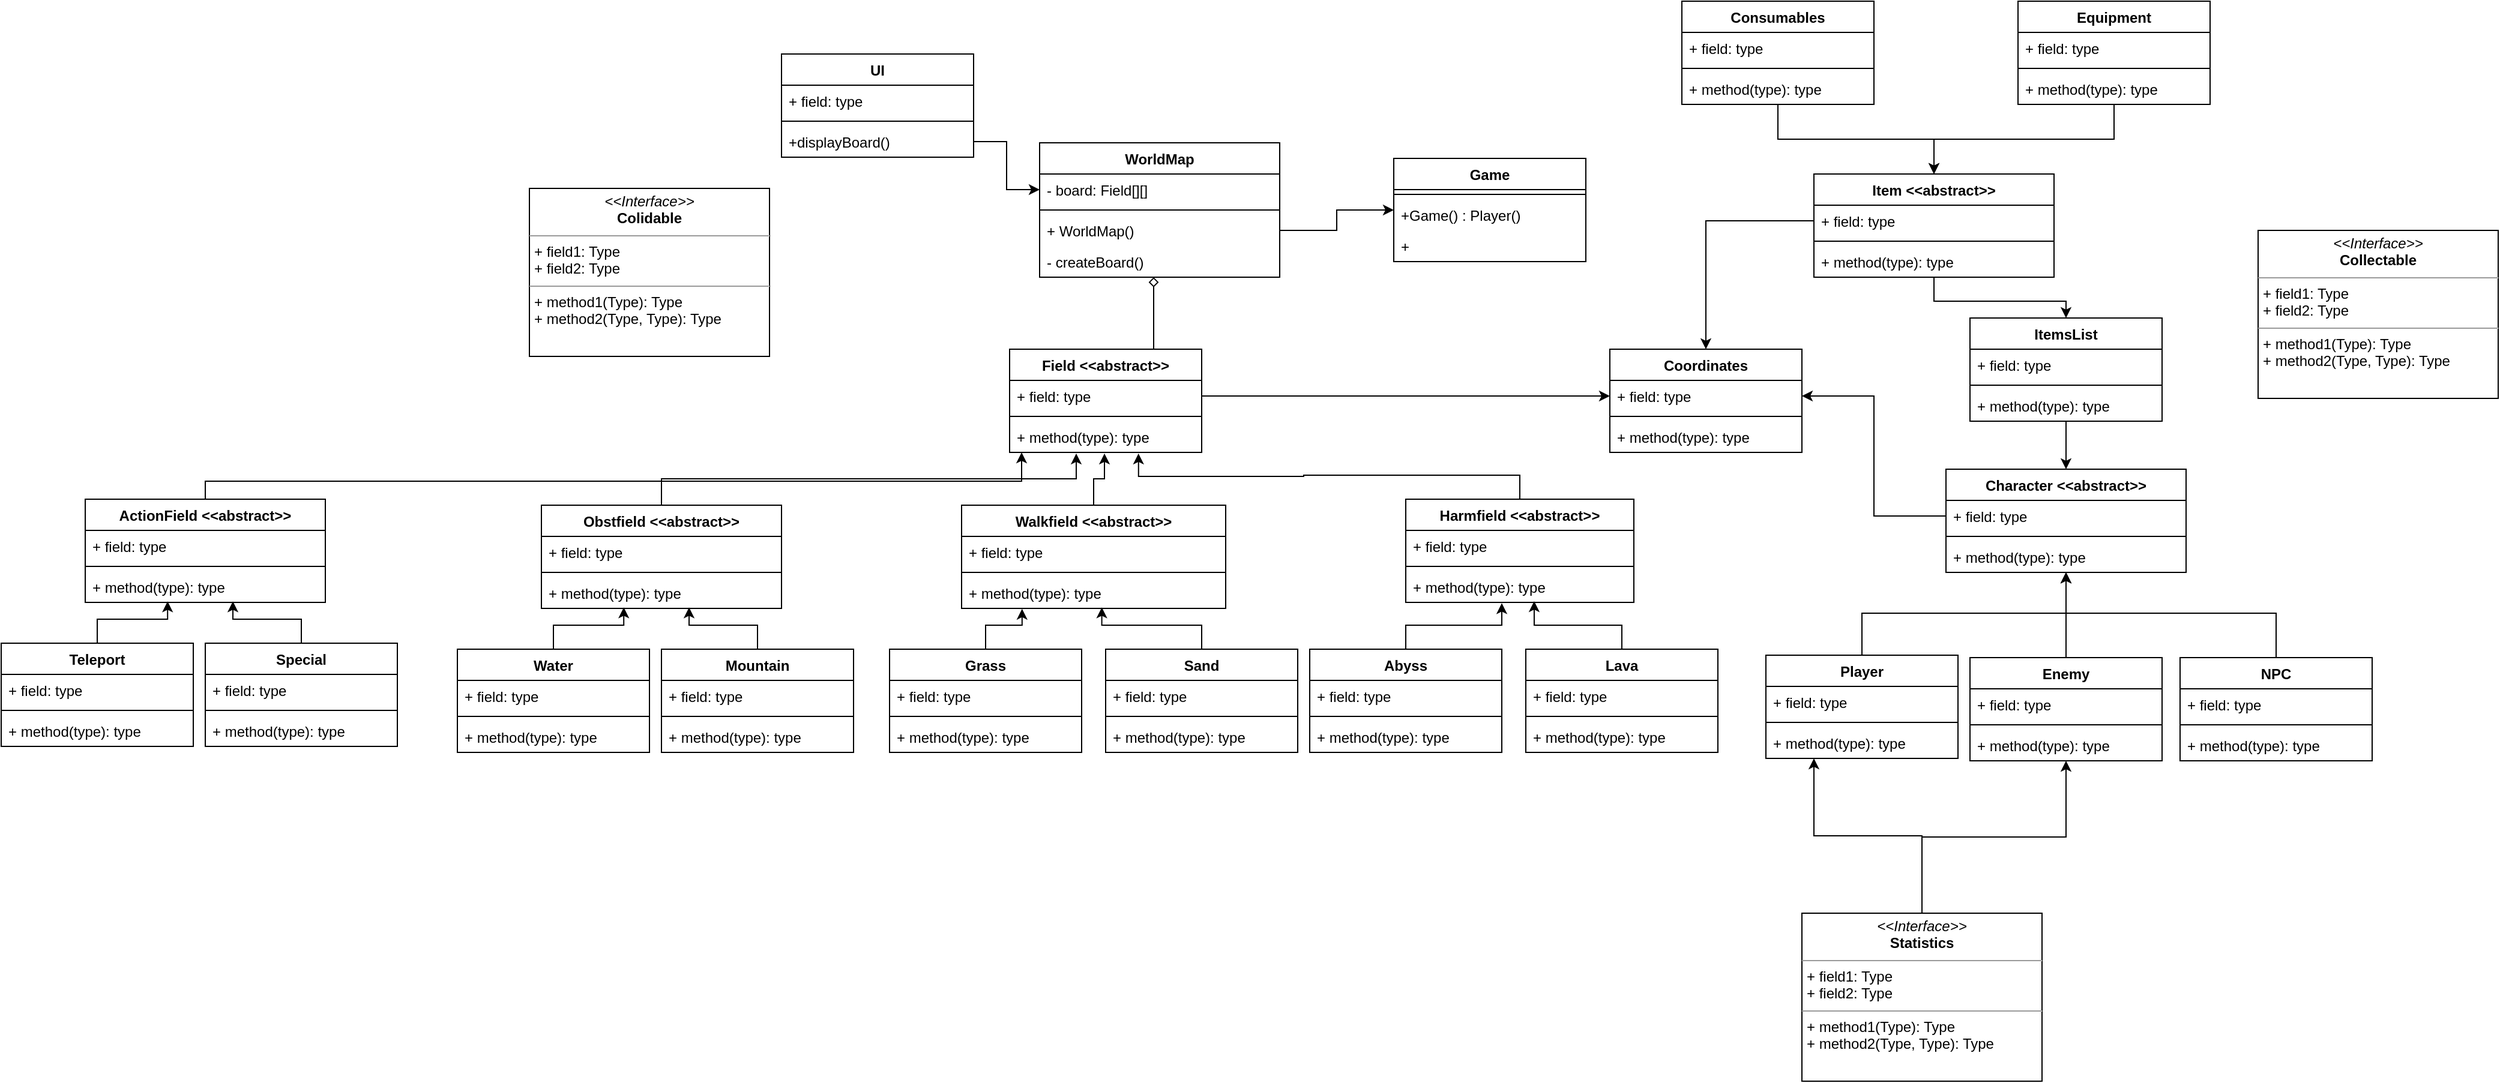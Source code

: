 <mxfile version="12.9.8" type="device"><diagram name="Page-1" id="c4acf3e9-155e-7222-9cf6-157b1a14988f"><mxGraphModel dx="3033" dy="1749" grid="1" gridSize="10" guides="1" tooltips="1" connect="1" arrows="1" fold="1" page="1" pageScale="1" pageWidth="850" pageHeight="1100" background="#ffffff" math="0" shadow="0"><root><mxCell id="0"/><mxCell id="1" parent="0"/><mxCell id="zwue0c-zgZkC5TAt6JjL-18" style="edgeStyle=orthogonalEdgeStyle;rounded=0;orthogonalLoop=1;jettySize=auto;html=1;exitX=0.5;exitY=0;exitDx=0;exitDy=0;entryX=0.5;entryY=1;entryDx=0;entryDy=0;" edge="1" parent="1" source="zwue0c-zgZkC5TAt6JjL-5" target="zwue0c-zgZkC5TAt6JjL-1"><mxGeometry relative="1" as="geometry"><mxPoint x="220" y="470" as="targetPoint"/><Array as="points"><mxPoint x="160" y="470"/><mxPoint x="330" y="470"/></Array></mxGeometry></mxCell><mxCell id="zwue0c-zgZkC5TAt6JjL-100" value="WorldMap" style="swimlane;fontStyle=1;align=center;verticalAlign=top;childLayout=stackLayout;horizontal=1;startSize=26;horizontalStack=0;resizeParent=1;resizeParentMax=0;resizeLast=0;collapsible=1;marginBottom=0;" vertex="1" parent="1"><mxGeometry x="-525" y="78" width="200" height="112" as="geometry"/></mxCell><mxCell id="zwue0c-zgZkC5TAt6JjL-101" value="- board: Field[][]" style="text;strokeColor=none;fillColor=none;align=left;verticalAlign=top;spacingLeft=4;spacingRight=4;overflow=hidden;rotatable=0;points=[[0,0.5],[1,0.5]];portConstraint=eastwest;" vertex="1" parent="zwue0c-zgZkC5TAt6JjL-100"><mxGeometry y="26" width="200" height="26" as="geometry"/></mxCell><mxCell id="zwue0c-zgZkC5TAt6JjL-102" value="" style="line;strokeWidth=1;fillColor=none;align=left;verticalAlign=middle;spacingTop=-1;spacingLeft=3;spacingRight=3;rotatable=0;labelPosition=right;points=[];portConstraint=eastwest;" vertex="1" parent="zwue0c-zgZkC5TAt6JjL-100"><mxGeometry y="52" width="200" height="8" as="geometry"/></mxCell><mxCell id="zwue0c-zgZkC5TAt6JjL-103" value="+ WorldMap()&#xA;" style="text;strokeColor=none;fillColor=none;align=left;verticalAlign=top;spacingLeft=4;spacingRight=4;overflow=hidden;rotatable=0;points=[[0,0.5],[1,0.5]];portConstraint=eastwest;" vertex="1" parent="zwue0c-zgZkC5TAt6JjL-100"><mxGeometry y="60" width="200" height="26" as="geometry"/></mxCell><mxCell id="zwue0c-zgZkC5TAt6JjL-114" value="- createBoard()" style="text;strokeColor=none;fillColor=none;align=left;verticalAlign=top;spacingLeft=4;spacingRight=4;overflow=hidden;rotatable=0;points=[[0,0.5],[1,0.5]];portConstraint=eastwest;" vertex="1" parent="zwue0c-zgZkC5TAt6JjL-100"><mxGeometry y="86" width="200" height="26" as="geometry"/></mxCell><mxCell id="zwue0c-zgZkC5TAt6JjL-43" value="Item &lt;&lt;abstract&gt;&gt;" style="swimlane;fontStyle=1;align=center;verticalAlign=top;childLayout=stackLayout;horizontal=1;startSize=26;horizontalStack=0;resizeParent=1;resizeParentMax=0;resizeLast=0;collapsible=1;marginBottom=0;" vertex="1" parent="1"><mxGeometry x="120" y="104" width="200" height="86" as="geometry"/></mxCell><mxCell id="zwue0c-zgZkC5TAt6JjL-44" value="+ field: type" style="text;strokeColor=none;fillColor=none;align=left;verticalAlign=top;spacingLeft=4;spacingRight=4;overflow=hidden;rotatable=0;points=[[0,0.5],[1,0.5]];portConstraint=eastwest;" vertex="1" parent="zwue0c-zgZkC5TAt6JjL-43"><mxGeometry y="26" width="200" height="26" as="geometry"/></mxCell><mxCell id="zwue0c-zgZkC5TAt6JjL-45" value="" style="line;strokeWidth=1;fillColor=none;align=left;verticalAlign=middle;spacingTop=-1;spacingLeft=3;spacingRight=3;rotatable=0;labelPosition=right;points=[];portConstraint=eastwest;" vertex="1" parent="zwue0c-zgZkC5TAt6JjL-43"><mxGeometry y="52" width="200" height="8" as="geometry"/></mxCell><mxCell id="zwue0c-zgZkC5TAt6JjL-46" value="+ method(type): type" style="text;strokeColor=none;fillColor=none;align=left;verticalAlign=top;spacingLeft=4;spacingRight=4;overflow=hidden;rotatable=0;points=[[0,0.5],[1,0.5]];portConstraint=eastwest;" vertex="1" parent="zwue0c-zgZkC5TAt6JjL-43"><mxGeometry y="60" width="200" height="26" as="geometry"/></mxCell><mxCell id="zwue0c-zgZkC5TAt6JjL-124" style="edgeStyle=orthogonalEdgeStyle;rounded=0;orthogonalLoop=1;jettySize=auto;html=1;entryX=0.5;entryY=0;entryDx=0;entryDy=0;endArrow=classic;endFill=1;" edge="1" parent="1" source="zwue0c-zgZkC5TAt6JjL-31" target="zwue0c-zgZkC5TAt6JjL-43"><mxGeometry relative="1" as="geometry"/></mxCell><mxCell id="zwue0c-zgZkC5TAt6JjL-125" style="edgeStyle=orthogonalEdgeStyle;rounded=0;orthogonalLoop=1;jettySize=auto;html=1;entryX=0.5;entryY=0;entryDx=0;entryDy=0;endArrow=classic;endFill=1;" edge="1" parent="1" source="zwue0c-zgZkC5TAt6JjL-27" target="zwue0c-zgZkC5TAt6JjL-43"><mxGeometry relative="1" as="geometry"/></mxCell><mxCell id="zwue0c-zgZkC5TAt6JjL-5" value="Player" style="swimlane;fontStyle=1;align=center;verticalAlign=top;childLayout=stackLayout;horizontal=1;startSize=26;horizontalStack=0;resizeParent=1;resizeParentMax=0;resizeLast=0;collapsible=1;marginBottom=0;" vertex="1" parent="1"><mxGeometry x="80" y="505" width="160" height="86" as="geometry"/></mxCell><mxCell id="zwue0c-zgZkC5TAt6JjL-6" value="+ field: type" style="text;strokeColor=none;fillColor=none;align=left;verticalAlign=top;spacingLeft=4;spacingRight=4;overflow=hidden;rotatable=0;points=[[0,0.5],[1,0.5]];portConstraint=eastwest;" vertex="1" parent="zwue0c-zgZkC5TAt6JjL-5"><mxGeometry y="26" width="160" height="26" as="geometry"/></mxCell><mxCell id="zwue0c-zgZkC5TAt6JjL-7" value="" style="line;strokeWidth=1;fillColor=none;align=left;verticalAlign=middle;spacingTop=-1;spacingLeft=3;spacingRight=3;rotatable=0;labelPosition=right;points=[];portConstraint=eastwest;" vertex="1" parent="zwue0c-zgZkC5TAt6JjL-5"><mxGeometry y="52" width="160" height="8" as="geometry"/></mxCell><mxCell id="zwue0c-zgZkC5TAt6JjL-8" value="+ method(type): type" style="text;strokeColor=none;fillColor=none;align=left;verticalAlign=top;spacingLeft=4;spacingRight=4;overflow=hidden;rotatable=0;points=[[0,0.5],[1,0.5]];portConstraint=eastwest;" vertex="1" parent="zwue0c-zgZkC5TAt6JjL-5"><mxGeometry y="60" width="160" height="26" as="geometry"/></mxCell><mxCell id="zwue0c-zgZkC5TAt6JjL-17" style="edgeStyle=orthogonalEdgeStyle;rounded=0;orthogonalLoop=1;jettySize=auto;html=1;exitX=0.5;exitY=0;exitDx=0;exitDy=0;entryX=0.5;entryY=1;entryDx=0;entryDy=0;" edge="1" parent="1" source="zwue0c-zgZkC5TAt6JjL-9" target="zwue0c-zgZkC5TAt6JjL-1"><mxGeometry relative="1" as="geometry"/></mxCell><mxCell id="zwue0c-zgZkC5TAt6JjL-9" value="Enemy" style="swimlane;fontStyle=1;align=center;verticalAlign=top;childLayout=stackLayout;horizontal=1;startSize=26;horizontalStack=0;resizeParent=1;resizeParentMax=0;resizeLast=0;collapsible=1;marginBottom=0;" vertex="1" parent="1"><mxGeometry x="250" y="507" width="160" height="86" as="geometry"/></mxCell><mxCell id="zwue0c-zgZkC5TAt6JjL-10" value="+ field: type" style="text;strokeColor=none;fillColor=none;align=left;verticalAlign=top;spacingLeft=4;spacingRight=4;overflow=hidden;rotatable=0;points=[[0,0.5],[1,0.5]];portConstraint=eastwest;" vertex="1" parent="zwue0c-zgZkC5TAt6JjL-9"><mxGeometry y="26" width="160" height="26" as="geometry"/></mxCell><mxCell id="zwue0c-zgZkC5TAt6JjL-11" value="" style="line;strokeWidth=1;fillColor=none;align=left;verticalAlign=middle;spacingTop=-1;spacingLeft=3;spacingRight=3;rotatable=0;labelPosition=right;points=[];portConstraint=eastwest;" vertex="1" parent="zwue0c-zgZkC5TAt6JjL-9"><mxGeometry y="52" width="160" height="8" as="geometry"/></mxCell><mxCell id="zwue0c-zgZkC5TAt6JjL-12" value="+ method(type): type" style="text;strokeColor=none;fillColor=none;align=left;verticalAlign=top;spacingLeft=4;spacingRight=4;overflow=hidden;rotatable=0;points=[[0,0.5],[1,0.5]];portConstraint=eastwest;" vertex="1" parent="zwue0c-zgZkC5TAt6JjL-9"><mxGeometry y="60" width="160" height="26" as="geometry"/></mxCell><mxCell id="zwue0c-zgZkC5TAt6JjL-19" style="edgeStyle=orthogonalEdgeStyle;rounded=0;orthogonalLoop=1;jettySize=auto;html=1;exitX=0.5;exitY=0;exitDx=0;exitDy=0;entryX=0.5;entryY=1;entryDx=0;entryDy=0;" edge="1" parent="1" source="zwue0c-zgZkC5TAt6JjL-13" target="zwue0c-zgZkC5TAt6JjL-1"><mxGeometry relative="1" as="geometry"><mxPoint x="280" y="470" as="targetPoint"/><Array as="points"><mxPoint x="505" y="470"/><mxPoint x="330" y="470"/></Array></mxGeometry></mxCell><mxCell id="zwue0c-zgZkC5TAt6JjL-13" value="NPC" style="swimlane;fontStyle=1;align=center;verticalAlign=top;childLayout=stackLayout;horizontal=1;startSize=26;horizontalStack=0;resizeParent=1;resizeParentMax=0;resizeLast=0;collapsible=1;marginBottom=0;" vertex="1" parent="1"><mxGeometry x="425" y="507" width="160" height="86" as="geometry"/></mxCell><mxCell id="zwue0c-zgZkC5TAt6JjL-14" value="+ field: type" style="text;strokeColor=none;fillColor=none;align=left;verticalAlign=top;spacingLeft=4;spacingRight=4;overflow=hidden;rotatable=0;points=[[0,0.5],[1,0.5]];portConstraint=eastwest;" vertex="1" parent="zwue0c-zgZkC5TAt6JjL-13"><mxGeometry y="26" width="160" height="26" as="geometry"/></mxCell><mxCell id="zwue0c-zgZkC5TAt6JjL-15" value="" style="line;strokeWidth=1;fillColor=none;align=left;verticalAlign=middle;spacingTop=-1;spacingLeft=3;spacingRight=3;rotatable=0;labelPosition=right;points=[];portConstraint=eastwest;" vertex="1" parent="zwue0c-zgZkC5TAt6JjL-13"><mxGeometry y="52" width="160" height="8" as="geometry"/></mxCell><mxCell id="zwue0c-zgZkC5TAt6JjL-16" value="+ method(type): type" style="text;strokeColor=none;fillColor=none;align=left;verticalAlign=top;spacingLeft=4;spacingRight=4;overflow=hidden;rotatable=0;points=[[0,0.5],[1,0.5]];portConstraint=eastwest;" vertex="1" parent="zwue0c-zgZkC5TAt6JjL-13"><mxGeometry y="60" width="160" height="26" as="geometry"/></mxCell><mxCell id="zwue0c-zgZkC5TAt6JjL-1" value="Character &lt;&lt;abstract&gt;&gt;" style="swimlane;fontStyle=1;align=center;verticalAlign=top;childLayout=stackLayout;horizontal=1;startSize=26;horizontalStack=0;resizeParent=1;resizeParentMax=0;resizeLast=0;collapsible=1;marginBottom=0;" vertex="1" parent="1"><mxGeometry x="230" y="350" width="200" height="86" as="geometry"/></mxCell><mxCell id="zwue0c-zgZkC5TAt6JjL-2" value="+ field: type" style="text;strokeColor=none;fillColor=none;align=left;verticalAlign=top;spacingLeft=4;spacingRight=4;overflow=hidden;rotatable=0;points=[[0,0.5],[1,0.5]];portConstraint=eastwest;" vertex="1" parent="zwue0c-zgZkC5TAt6JjL-1"><mxGeometry y="26" width="200" height="26" as="geometry"/></mxCell><mxCell id="zwue0c-zgZkC5TAt6JjL-3" value="" style="line;strokeWidth=1;fillColor=none;align=left;verticalAlign=middle;spacingTop=-1;spacingLeft=3;spacingRight=3;rotatable=0;labelPosition=right;points=[];portConstraint=eastwest;" vertex="1" parent="zwue0c-zgZkC5TAt6JjL-1"><mxGeometry y="52" width="200" height="8" as="geometry"/></mxCell><mxCell id="zwue0c-zgZkC5TAt6JjL-4" value="+ method(type): type" style="text;strokeColor=none;fillColor=none;align=left;verticalAlign=top;spacingLeft=4;spacingRight=4;overflow=hidden;rotatable=0;points=[[0,0.5],[1,0.5]];portConstraint=eastwest;" vertex="1" parent="zwue0c-zgZkC5TAt6JjL-1"><mxGeometry y="60" width="200" height="26" as="geometry"/></mxCell><mxCell id="zwue0c-zgZkC5TAt6JjL-20" value="&lt;p style=&quot;margin: 0px ; margin-top: 4px ; text-align: center&quot;&gt;&lt;i&gt;&amp;lt;&amp;lt;Interface&amp;gt;&amp;gt;&lt;/i&gt;&lt;br&gt;&lt;b&gt;Collectable&lt;/b&gt;&lt;br&gt;&lt;/p&gt;&lt;hr size=&quot;1&quot;&gt;&lt;p style=&quot;margin: 0px ; margin-left: 4px&quot;&gt;+ field1: Type&lt;br&gt;+ field2: Type&lt;/p&gt;&lt;hr size=&quot;1&quot;&gt;&lt;p style=&quot;margin: 0px ; margin-left: 4px&quot;&gt;+ method1(Type): Type&lt;br&gt;+ method2(Type, Type): Type&lt;/p&gt;" style="verticalAlign=top;align=left;overflow=fill;fontSize=12;fontFamily=Helvetica;html=1;" vertex="1" parent="1"><mxGeometry x="490" y="151" width="200" height="140" as="geometry"/></mxCell><mxCell id="zwue0c-zgZkC5TAt6JjL-25" style="edgeStyle=orthogonalEdgeStyle;rounded=0;orthogonalLoop=1;jettySize=auto;html=1;exitX=0.5;exitY=0;exitDx=0;exitDy=0;entryX=0.25;entryY=1;entryDx=0;entryDy=0;" edge="1" parent="1" source="zwue0c-zgZkC5TAt6JjL-133" target="zwue0c-zgZkC5TAt6JjL-5"><mxGeometry relative="1" as="geometry"><mxPoint x="200.0" y="680" as="sourcePoint"/></mxGeometry></mxCell><mxCell id="zwue0c-zgZkC5TAt6JjL-26" style="edgeStyle=orthogonalEdgeStyle;rounded=0;orthogonalLoop=1;jettySize=auto;html=1;exitX=0.5;exitY=0;exitDx=0;exitDy=0;entryX=0.5;entryY=1;entryDx=0;entryDy=0;" edge="1" parent="1" source="zwue0c-zgZkC5TAt6JjL-133" target="zwue0c-zgZkC5TAt6JjL-9"><mxGeometry relative="1" as="geometry"><mxPoint x="240.0" y="680" as="sourcePoint"/></mxGeometry></mxCell><mxCell id="zwue0c-zgZkC5TAt6JjL-109" value="UI" style="swimlane;fontStyle=1;align=center;verticalAlign=top;childLayout=stackLayout;horizontal=1;startSize=26;horizontalStack=0;resizeParent=1;resizeParentMax=0;resizeLast=0;collapsible=1;marginBottom=0;" vertex="1" parent="1"><mxGeometry x="-740" y="4" width="160" height="86" as="geometry"/></mxCell><mxCell id="zwue0c-zgZkC5TAt6JjL-110" value="+ field: type" style="text;strokeColor=none;fillColor=none;align=left;verticalAlign=top;spacingLeft=4;spacingRight=4;overflow=hidden;rotatable=0;points=[[0,0.5],[1,0.5]];portConstraint=eastwest;" vertex="1" parent="zwue0c-zgZkC5TAt6JjL-109"><mxGeometry y="26" width="160" height="26" as="geometry"/></mxCell><mxCell id="zwue0c-zgZkC5TAt6JjL-111" value="" style="line;strokeWidth=1;fillColor=none;align=left;verticalAlign=middle;spacingTop=-1;spacingLeft=3;spacingRight=3;rotatable=0;labelPosition=right;points=[];portConstraint=eastwest;" vertex="1" parent="zwue0c-zgZkC5TAt6JjL-109"><mxGeometry y="52" width="160" height="8" as="geometry"/></mxCell><mxCell id="zwue0c-zgZkC5TAt6JjL-112" value="+displayBoard()" style="text;strokeColor=none;fillColor=none;align=left;verticalAlign=top;spacingLeft=4;spacingRight=4;overflow=hidden;rotatable=0;points=[[0,0.5],[1,0.5]];portConstraint=eastwest;" vertex="1" parent="zwue0c-zgZkC5TAt6JjL-109"><mxGeometry y="60" width="160" height="26" as="geometry"/></mxCell><mxCell id="zwue0c-zgZkC5TAt6JjL-123" style="edgeStyle=orthogonalEdgeStyle;rounded=0;orthogonalLoop=1;jettySize=auto;html=1;entryX=0.5;entryY=0;entryDx=0;entryDy=0;endArrow=classic;endFill=1;" edge="1" parent="1" source="zwue0c-zgZkC5TAt6JjL-43" target="zwue0c-zgZkC5TAt6JjL-35"><mxGeometry relative="1" as="geometry"><Array as="points"><mxPoint x="220" y="210"/><mxPoint x="330" y="210"/></Array></mxGeometry></mxCell><mxCell id="zwue0c-zgZkC5TAt6JjL-51" value="&lt;p style=&quot;margin: 0px ; margin-top: 4px ; text-align: center&quot;&gt;&lt;i&gt;&amp;lt;&amp;lt;Interface&amp;gt;&amp;gt;&lt;/i&gt;&lt;br&gt;&lt;b&gt;Colidable&lt;/b&gt;&lt;br&gt;&lt;/p&gt;&lt;hr size=&quot;1&quot;&gt;&lt;p style=&quot;margin: 0px ; margin-left: 4px&quot;&gt;+ field1: Type&lt;br&gt;+ field2: Type&lt;/p&gt;&lt;hr size=&quot;1&quot;&gt;&lt;p style=&quot;margin: 0px ; margin-left: 4px&quot;&gt;+ method1(Type): Type&lt;br&gt;+ method2(Type, Type): Type&lt;/p&gt;" style="verticalAlign=top;align=left;overflow=fill;fontSize=12;fontFamily=Helvetica;html=1;" vertex="1" parent="1"><mxGeometry x="-950" y="116" width="200" height="140" as="geometry"/></mxCell><mxCell id="zwue0c-zgZkC5TAt6JjL-95" style="edgeStyle=orthogonalEdgeStyle;rounded=0;orthogonalLoop=1;jettySize=auto;html=1;exitX=0.5;exitY=0;exitDx=0;exitDy=0;entryX=0.494;entryY=1.036;entryDx=0;entryDy=0;entryPerimeter=0;" edge="1" parent="1" source="zwue0c-zgZkC5TAt6JjL-60" target="zwue0c-zgZkC5TAt6JjL-55"><mxGeometry relative="1" as="geometry"/></mxCell><mxCell id="zwue0c-zgZkC5TAt6JjL-60" value="Walkfield &lt;&lt;abstract&gt;&gt;" style="swimlane;fontStyle=1;align=center;verticalAlign=top;childLayout=stackLayout;horizontal=1;startSize=26;horizontalStack=0;resizeParent=1;resizeParentMax=0;resizeLast=0;collapsible=1;marginBottom=0;" vertex="1" parent="1"><mxGeometry x="-590" y="380" width="220" height="86" as="geometry"/></mxCell><mxCell id="zwue0c-zgZkC5TAt6JjL-61" value="+ field: type" style="text;strokeColor=none;fillColor=none;align=left;verticalAlign=top;spacingLeft=4;spacingRight=4;overflow=hidden;rotatable=0;points=[[0,0.5],[1,0.5]];portConstraint=eastwest;" vertex="1" parent="zwue0c-zgZkC5TAt6JjL-60"><mxGeometry y="26" width="220" height="26" as="geometry"/></mxCell><mxCell id="zwue0c-zgZkC5TAt6JjL-62" value="" style="line;strokeWidth=1;fillColor=none;align=left;verticalAlign=middle;spacingTop=-1;spacingLeft=3;spacingRight=3;rotatable=0;labelPosition=right;points=[];portConstraint=eastwest;" vertex="1" parent="zwue0c-zgZkC5TAt6JjL-60"><mxGeometry y="52" width="220" height="8" as="geometry"/></mxCell><mxCell id="zwue0c-zgZkC5TAt6JjL-63" value="+ method(type): type" style="text;strokeColor=none;fillColor=none;align=left;verticalAlign=top;spacingLeft=4;spacingRight=4;overflow=hidden;rotatable=0;points=[[0,0.5],[1,0.5]];portConstraint=eastwest;" vertex="1" parent="zwue0c-zgZkC5TAt6JjL-60"><mxGeometry y="60" width="220" height="26" as="geometry"/></mxCell><mxCell id="zwue0c-zgZkC5TAt6JjL-117" style="edgeStyle=orthogonalEdgeStyle;rounded=0;orthogonalLoop=1;jettySize=auto;html=1;exitX=0.75;exitY=0;exitDx=0;exitDy=0;entryX=0.475;entryY=1;entryDx=0;entryDy=0;entryPerimeter=0;endArrow=diamond;endFill=0;" edge="1" parent="1" source="zwue0c-zgZkC5TAt6JjL-52" target="zwue0c-zgZkC5TAt6JjL-114"><mxGeometry relative="1" as="geometry"/></mxCell><mxCell id="zwue0c-zgZkC5TAt6JjL-52" value="Field &lt;&lt;abstract&gt;&gt;" style="swimlane;fontStyle=1;align=center;verticalAlign=top;childLayout=stackLayout;horizontal=1;startSize=26;horizontalStack=0;resizeParent=1;resizeParentMax=0;resizeLast=0;collapsible=1;marginBottom=0;" vertex="1" parent="1"><mxGeometry x="-550" y="250" width="160" height="86" as="geometry"/></mxCell><mxCell id="zwue0c-zgZkC5TAt6JjL-53" value="+ field: type" style="text;strokeColor=none;fillColor=none;align=left;verticalAlign=top;spacingLeft=4;spacingRight=4;overflow=hidden;rotatable=0;points=[[0,0.5],[1,0.5]];portConstraint=eastwest;" vertex="1" parent="zwue0c-zgZkC5TAt6JjL-52"><mxGeometry y="26" width="160" height="26" as="geometry"/></mxCell><mxCell id="zwue0c-zgZkC5TAt6JjL-54" value="" style="line;strokeWidth=1;fillColor=none;align=left;verticalAlign=middle;spacingTop=-1;spacingLeft=3;spacingRight=3;rotatable=0;labelPosition=right;points=[];portConstraint=eastwest;" vertex="1" parent="zwue0c-zgZkC5TAt6JjL-52"><mxGeometry y="52" width="160" height="8" as="geometry"/></mxCell><mxCell id="zwue0c-zgZkC5TAt6JjL-55" value="+ method(type): type" style="text;strokeColor=none;fillColor=none;align=left;verticalAlign=top;spacingLeft=4;spacingRight=4;overflow=hidden;rotatable=0;points=[[0,0.5],[1,0.5]];portConstraint=eastwest;" vertex="1" parent="zwue0c-zgZkC5TAt6JjL-52"><mxGeometry y="60" width="160" height="26" as="geometry"/></mxCell><mxCell id="zwue0c-zgZkC5TAt6JjL-94" style="edgeStyle=orthogonalEdgeStyle;rounded=0;orthogonalLoop=1;jettySize=auto;html=1;exitX=0.5;exitY=0;exitDx=0;exitDy=0;entryX=0.563;entryY=0.962;entryDx=0;entryDy=0;entryPerimeter=0;" edge="1" parent="1" source="zwue0c-zgZkC5TAt6JjL-72" target="zwue0c-zgZkC5TAt6JjL-59"><mxGeometry relative="1" as="geometry"/></mxCell><mxCell id="zwue0c-zgZkC5TAt6JjL-72" value="Lava" style="swimlane;fontStyle=1;align=center;verticalAlign=top;childLayout=stackLayout;horizontal=1;startSize=26;horizontalStack=0;resizeParent=1;resizeParentMax=0;resizeLast=0;collapsible=1;marginBottom=0;" vertex="1" parent="1"><mxGeometry x="-120" y="500" width="160" height="86" as="geometry"/></mxCell><mxCell id="zwue0c-zgZkC5TAt6JjL-73" value="+ field: type" style="text;strokeColor=none;fillColor=none;align=left;verticalAlign=top;spacingLeft=4;spacingRight=4;overflow=hidden;rotatable=0;points=[[0,0.5],[1,0.5]];portConstraint=eastwest;" vertex="1" parent="zwue0c-zgZkC5TAt6JjL-72"><mxGeometry y="26" width="160" height="26" as="geometry"/></mxCell><mxCell id="zwue0c-zgZkC5TAt6JjL-74" value="" style="line;strokeWidth=1;fillColor=none;align=left;verticalAlign=middle;spacingTop=-1;spacingLeft=3;spacingRight=3;rotatable=0;labelPosition=right;points=[];portConstraint=eastwest;" vertex="1" parent="zwue0c-zgZkC5TAt6JjL-72"><mxGeometry y="52" width="160" height="8" as="geometry"/></mxCell><mxCell id="zwue0c-zgZkC5TAt6JjL-75" value="+ method(type): type" style="text;strokeColor=none;fillColor=none;align=left;verticalAlign=top;spacingLeft=4;spacingRight=4;overflow=hidden;rotatable=0;points=[[0,0.5],[1,0.5]];portConstraint=eastwest;" vertex="1" parent="zwue0c-zgZkC5TAt6JjL-72"><mxGeometry y="60" width="160" height="26" as="geometry"/></mxCell><mxCell id="zwue0c-zgZkC5TAt6JjL-99" style="edgeStyle=orthogonalEdgeStyle;rounded=0;orthogonalLoop=1;jettySize=auto;html=1;exitX=0.5;exitY=0;exitDx=0;exitDy=0;entryX=0.671;entryY=1.036;entryDx=0;entryDy=0;entryPerimeter=0;" edge="1" parent="1" source="zwue0c-zgZkC5TAt6JjL-56" target="zwue0c-zgZkC5TAt6JjL-55"><mxGeometry relative="1" as="geometry"/></mxCell><mxCell id="zwue0c-zgZkC5TAt6JjL-56" value="Harmfield &lt;&lt;abstract&gt;&gt;" style="swimlane;fontStyle=1;align=center;verticalAlign=top;childLayout=stackLayout;horizontal=1;startSize=26;horizontalStack=0;resizeParent=1;resizeParentMax=0;resizeLast=0;collapsible=1;marginBottom=0;" vertex="1" parent="1"><mxGeometry x="-220" y="375" width="190" height="86" as="geometry"/></mxCell><mxCell id="zwue0c-zgZkC5TAt6JjL-57" value="+ field: type" style="text;strokeColor=none;fillColor=none;align=left;verticalAlign=top;spacingLeft=4;spacingRight=4;overflow=hidden;rotatable=0;points=[[0,0.5],[1,0.5]];portConstraint=eastwest;" vertex="1" parent="zwue0c-zgZkC5TAt6JjL-56"><mxGeometry y="26" width="190" height="26" as="geometry"/></mxCell><mxCell id="zwue0c-zgZkC5TAt6JjL-58" value="" style="line;strokeWidth=1;fillColor=none;align=left;verticalAlign=middle;spacingTop=-1;spacingLeft=3;spacingRight=3;rotatable=0;labelPosition=right;points=[];portConstraint=eastwest;" vertex="1" parent="zwue0c-zgZkC5TAt6JjL-56"><mxGeometry y="52" width="190" height="8" as="geometry"/></mxCell><mxCell id="zwue0c-zgZkC5TAt6JjL-59" value="+ method(type): type" style="text;strokeColor=none;fillColor=none;align=left;verticalAlign=top;spacingLeft=4;spacingRight=4;overflow=hidden;rotatable=0;points=[[0,0.5],[1,0.5]];portConstraint=eastwest;" vertex="1" parent="zwue0c-zgZkC5TAt6JjL-56"><mxGeometry y="60" width="190" height="26" as="geometry"/></mxCell><mxCell id="zwue0c-zgZkC5TAt6JjL-93" style="edgeStyle=orthogonalEdgeStyle;rounded=0;orthogonalLoop=1;jettySize=auto;html=1;exitX=0.5;exitY=0;exitDx=0;exitDy=0;entryX=0.421;entryY=1.025;entryDx=0;entryDy=0;entryPerimeter=0;" edge="1" parent="1" source="zwue0c-zgZkC5TAt6JjL-84" target="zwue0c-zgZkC5TAt6JjL-59"><mxGeometry relative="1" as="geometry"/></mxCell><mxCell id="zwue0c-zgZkC5TAt6JjL-84" value="Abyss" style="swimlane;fontStyle=1;align=center;verticalAlign=top;childLayout=stackLayout;horizontal=1;startSize=26;horizontalStack=0;resizeParent=1;resizeParentMax=0;resizeLast=0;collapsible=1;marginBottom=0;" vertex="1" parent="1"><mxGeometry x="-300" y="500" width="160" height="86" as="geometry"/></mxCell><mxCell id="zwue0c-zgZkC5TAt6JjL-85" value="+ field: type" style="text;strokeColor=none;fillColor=none;align=left;verticalAlign=top;spacingLeft=4;spacingRight=4;overflow=hidden;rotatable=0;points=[[0,0.5],[1,0.5]];portConstraint=eastwest;" vertex="1" parent="zwue0c-zgZkC5TAt6JjL-84"><mxGeometry y="26" width="160" height="26" as="geometry"/></mxCell><mxCell id="zwue0c-zgZkC5TAt6JjL-86" value="" style="line;strokeWidth=1;fillColor=none;align=left;verticalAlign=middle;spacingTop=-1;spacingLeft=3;spacingRight=3;rotatable=0;labelPosition=right;points=[];portConstraint=eastwest;" vertex="1" parent="zwue0c-zgZkC5TAt6JjL-84"><mxGeometry y="52" width="160" height="8" as="geometry"/></mxCell><mxCell id="zwue0c-zgZkC5TAt6JjL-87" value="+ method(type): type" style="text;strokeColor=none;fillColor=none;align=left;verticalAlign=top;spacingLeft=4;spacingRight=4;overflow=hidden;rotatable=0;points=[[0,0.5],[1,0.5]];portConstraint=eastwest;" vertex="1" parent="zwue0c-zgZkC5TAt6JjL-84"><mxGeometry y="60" width="160" height="26" as="geometry"/></mxCell><mxCell id="zwue0c-zgZkC5TAt6JjL-88" style="edgeStyle=orthogonalEdgeStyle;rounded=0;orthogonalLoop=1;jettySize=auto;html=1;exitX=0.5;exitY=0;exitDx=0;exitDy=0;entryX=0.343;entryY=0.968;entryDx=0;entryDy=0;entryPerimeter=0;" edge="1" parent="1" source="zwue0c-zgZkC5TAt6JjL-76" target="zwue0c-zgZkC5TAt6JjL-50"><mxGeometry relative="1" as="geometry"/></mxCell><mxCell id="zwue0c-zgZkC5TAt6JjL-76" value="Water" style="swimlane;fontStyle=1;align=center;verticalAlign=top;childLayout=stackLayout;horizontal=1;startSize=26;horizontalStack=0;resizeParent=1;resizeParentMax=0;resizeLast=0;collapsible=1;marginBottom=0;" vertex="1" parent="1"><mxGeometry x="-1010" y="500" width="160" height="86" as="geometry"/></mxCell><mxCell id="zwue0c-zgZkC5TAt6JjL-77" value="+ field: type" style="text;strokeColor=none;fillColor=none;align=left;verticalAlign=top;spacingLeft=4;spacingRight=4;overflow=hidden;rotatable=0;points=[[0,0.5],[1,0.5]];portConstraint=eastwest;" vertex="1" parent="zwue0c-zgZkC5TAt6JjL-76"><mxGeometry y="26" width="160" height="26" as="geometry"/></mxCell><mxCell id="zwue0c-zgZkC5TAt6JjL-78" value="" style="line;strokeWidth=1;fillColor=none;align=left;verticalAlign=middle;spacingTop=-1;spacingLeft=3;spacingRight=3;rotatable=0;labelPosition=right;points=[];portConstraint=eastwest;" vertex="1" parent="zwue0c-zgZkC5TAt6JjL-76"><mxGeometry y="52" width="160" height="8" as="geometry"/></mxCell><mxCell id="zwue0c-zgZkC5TAt6JjL-79" value="+ method(type): type" style="text;strokeColor=none;fillColor=none;align=left;verticalAlign=top;spacingLeft=4;spacingRight=4;overflow=hidden;rotatable=0;points=[[0,0.5],[1,0.5]];portConstraint=eastwest;" vertex="1" parent="zwue0c-zgZkC5TAt6JjL-76"><mxGeometry y="60" width="160" height="26" as="geometry"/></mxCell><mxCell id="zwue0c-zgZkC5TAt6JjL-89" style="edgeStyle=orthogonalEdgeStyle;rounded=0;orthogonalLoop=1;jettySize=auto;html=1;exitX=0.5;exitY=0;exitDx=0;exitDy=0;entryX=0.615;entryY=0.968;entryDx=0;entryDy=0;entryPerimeter=0;" edge="1" parent="1" source="zwue0c-zgZkC5TAt6JjL-64" target="zwue0c-zgZkC5TAt6JjL-50"><mxGeometry relative="1" as="geometry"/></mxCell><mxCell id="zwue0c-zgZkC5TAt6JjL-64" value="Mountain" style="swimlane;fontStyle=1;align=center;verticalAlign=top;childLayout=stackLayout;horizontal=1;startSize=26;horizontalStack=0;resizeParent=1;resizeParentMax=0;resizeLast=0;collapsible=1;marginBottom=0;" vertex="1" parent="1"><mxGeometry x="-840" y="500" width="160" height="86" as="geometry"/></mxCell><mxCell id="zwue0c-zgZkC5TAt6JjL-65" value="+ field: type" style="text;strokeColor=none;fillColor=none;align=left;verticalAlign=top;spacingLeft=4;spacingRight=4;overflow=hidden;rotatable=0;points=[[0,0.5],[1,0.5]];portConstraint=eastwest;" vertex="1" parent="zwue0c-zgZkC5TAt6JjL-64"><mxGeometry y="26" width="160" height="26" as="geometry"/></mxCell><mxCell id="zwue0c-zgZkC5TAt6JjL-66" value="" style="line;strokeWidth=1;fillColor=none;align=left;verticalAlign=middle;spacingTop=-1;spacingLeft=3;spacingRight=3;rotatable=0;labelPosition=right;points=[];portConstraint=eastwest;" vertex="1" parent="zwue0c-zgZkC5TAt6JjL-64"><mxGeometry y="52" width="160" height="8" as="geometry"/></mxCell><mxCell id="zwue0c-zgZkC5TAt6JjL-67" value="+ method(type): type" style="text;strokeColor=none;fillColor=none;align=left;verticalAlign=top;spacingLeft=4;spacingRight=4;overflow=hidden;rotatable=0;points=[[0,0.5],[1,0.5]];portConstraint=eastwest;" vertex="1" parent="zwue0c-zgZkC5TAt6JjL-64"><mxGeometry y="60" width="160" height="26" as="geometry"/></mxCell><mxCell id="zwue0c-zgZkC5TAt6JjL-91" style="edgeStyle=orthogonalEdgeStyle;rounded=0;orthogonalLoop=1;jettySize=auto;html=1;exitX=0.5;exitY=0;exitDx=0;exitDy=0;entryX=0.229;entryY=1.014;entryDx=0;entryDy=0;entryPerimeter=0;" edge="1" parent="1" source="zwue0c-zgZkC5TAt6JjL-68" target="zwue0c-zgZkC5TAt6JjL-63"><mxGeometry relative="1" as="geometry"/></mxCell><mxCell id="zwue0c-zgZkC5TAt6JjL-68" value="Grass" style="swimlane;fontStyle=1;align=center;verticalAlign=top;childLayout=stackLayout;horizontal=1;startSize=26;horizontalStack=0;resizeParent=1;resizeParentMax=0;resizeLast=0;collapsible=1;marginBottom=0;" vertex="1" parent="1"><mxGeometry x="-650" y="500" width="160" height="86" as="geometry"/></mxCell><mxCell id="zwue0c-zgZkC5TAt6JjL-69" value="+ field: type" style="text;strokeColor=none;fillColor=none;align=left;verticalAlign=top;spacingLeft=4;spacingRight=4;overflow=hidden;rotatable=0;points=[[0,0.5],[1,0.5]];portConstraint=eastwest;" vertex="1" parent="zwue0c-zgZkC5TAt6JjL-68"><mxGeometry y="26" width="160" height="26" as="geometry"/></mxCell><mxCell id="zwue0c-zgZkC5TAt6JjL-70" value="" style="line;strokeWidth=1;fillColor=none;align=left;verticalAlign=middle;spacingTop=-1;spacingLeft=3;spacingRight=3;rotatable=0;labelPosition=right;points=[];portConstraint=eastwest;" vertex="1" parent="zwue0c-zgZkC5TAt6JjL-68"><mxGeometry y="52" width="160" height="8" as="geometry"/></mxCell><mxCell id="zwue0c-zgZkC5TAt6JjL-71" value="+ method(type): type" style="text;strokeColor=none;fillColor=none;align=left;verticalAlign=top;spacingLeft=4;spacingRight=4;overflow=hidden;rotatable=0;points=[[0,0.5],[1,0.5]];portConstraint=eastwest;" vertex="1" parent="zwue0c-zgZkC5TAt6JjL-68"><mxGeometry y="60" width="160" height="26" as="geometry"/></mxCell><mxCell id="zwue0c-zgZkC5TAt6JjL-92" style="edgeStyle=orthogonalEdgeStyle;rounded=0;orthogonalLoop=1;jettySize=auto;html=1;exitX=0.5;exitY=0;exitDx=0;exitDy=0;entryX=0.531;entryY=0.968;entryDx=0;entryDy=0;entryPerimeter=0;" edge="1" parent="1" source="zwue0c-zgZkC5TAt6JjL-80" target="zwue0c-zgZkC5TAt6JjL-63"><mxGeometry relative="1" as="geometry"/></mxCell><mxCell id="zwue0c-zgZkC5TAt6JjL-80" value="Sand" style="swimlane;fontStyle=1;align=center;verticalAlign=top;childLayout=stackLayout;horizontal=1;startSize=26;horizontalStack=0;resizeParent=1;resizeParentMax=0;resizeLast=0;collapsible=1;marginBottom=0;" vertex="1" parent="1"><mxGeometry x="-470" y="500" width="160" height="86" as="geometry"/></mxCell><mxCell id="zwue0c-zgZkC5TAt6JjL-81" value="+ field: type" style="text;strokeColor=none;fillColor=none;align=left;verticalAlign=top;spacingLeft=4;spacingRight=4;overflow=hidden;rotatable=0;points=[[0,0.5],[1,0.5]];portConstraint=eastwest;" vertex="1" parent="zwue0c-zgZkC5TAt6JjL-80"><mxGeometry y="26" width="160" height="26" as="geometry"/></mxCell><mxCell id="zwue0c-zgZkC5TAt6JjL-82" value="" style="line;strokeWidth=1;fillColor=none;align=left;verticalAlign=middle;spacingTop=-1;spacingLeft=3;spacingRight=3;rotatable=0;labelPosition=right;points=[];portConstraint=eastwest;" vertex="1" parent="zwue0c-zgZkC5TAt6JjL-80"><mxGeometry y="52" width="160" height="8" as="geometry"/></mxCell><mxCell id="zwue0c-zgZkC5TAt6JjL-83" value="+ method(type): type" style="text;strokeColor=none;fillColor=none;align=left;verticalAlign=top;spacingLeft=4;spacingRight=4;overflow=hidden;rotatable=0;points=[[0,0.5],[1,0.5]];portConstraint=eastwest;" vertex="1" parent="zwue0c-zgZkC5TAt6JjL-80"><mxGeometry y="60" width="160" height="26" as="geometry"/></mxCell><mxCell id="zwue0c-zgZkC5TAt6JjL-98" style="edgeStyle=orthogonalEdgeStyle;rounded=0;orthogonalLoop=1;jettySize=auto;html=1;exitX=0.5;exitY=0;exitDx=0;exitDy=0;entryX=0.347;entryY=1.036;entryDx=0;entryDy=0;entryPerimeter=0;" edge="1" parent="1" source="zwue0c-zgZkC5TAt6JjL-47" target="zwue0c-zgZkC5TAt6JjL-55"><mxGeometry relative="1" as="geometry"/></mxCell><mxCell id="zwue0c-zgZkC5TAt6JjL-47" value="Obstfield &lt;&lt;abstract&gt;&gt;" style="swimlane;fontStyle=1;align=center;verticalAlign=top;childLayout=stackLayout;horizontal=1;startSize=26;horizontalStack=0;resizeParent=1;resizeParentMax=0;resizeLast=0;collapsible=1;marginBottom=0;" vertex="1" parent="1"><mxGeometry x="-940" y="380" width="200" height="86" as="geometry"/></mxCell><mxCell id="zwue0c-zgZkC5TAt6JjL-48" value="+ field: type" style="text;strokeColor=none;fillColor=none;align=left;verticalAlign=top;spacingLeft=4;spacingRight=4;overflow=hidden;rotatable=0;points=[[0,0.5],[1,0.5]];portConstraint=eastwest;" vertex="1" parent="zwue0c-zgZkC5TAt6JjL-47"><mxGeometry y="26" width="200" height="26" as="geometry"/></mxCell><mxCell id="zwue0c-zgZkC5TAt6JjL-49" value="" style="line;strokeWidth=1;fillColor=none;align=left;verticalAlign=middle;spacingTop=-1;spacingLeft=3;spacingRight=3;rotatable=0;labelPosition=right;points=[];portConstraint=eastwest;" vertex="1" parent="zwue0c-zgZkC5TAt6JjL-47"><mxGeometry y="52" width="200" height="8" as="geometry"/></mxCell><mxCell id="zwue0c-zgZkC5TAt6JjL-50" value="+ method(type): type" style="text;strokeColor=none;fillColor=none;align=left;verticalAlign=top;spacingLeft=4;spacingRight=4;overflow=hidden;rotatable=0;points=[[0,0.5],[1,0.5]];portConstraint=eastwest;" vertex="1" parent="zwue0c-zgZkC5TAt6JjL-47"><mxGeometry y="60" width="200" height="26" as="geometry"/></mxCell><mxCell id="zwue0c-zgZkC5TAt6JjL-113" style="edgeStyle=orthogonalEdgeStyle;rounded=0;orthogonalLoop=1;jettySize=auto;html=1;exitX=1;exitY=0.5;exitDx=0;exitDy=0;entryX=0;entryY=0.5;entryDx=0;entryDy=0;" edge="1" parent="1" source="zwue0c-zgZkC5TAt6JjL-112" target="zwue0c-zgZkC5TAt6JjL-101"><mxGeometry relative="1" as="geometry"/></mxCell><mxCell id="zwue0c-zgZkC5TAt6JjL-104" value="Game" style="swimlane;fontStyle=1;align=center;verticalAlign=top;childLayout=stackLayout;horizontal=1;startSize=26;horizontalStack=0;resizeParent=1;resizeParentMax=0;resizeLast=0;collapsible=1;marginBottom=0;" vertex="1" parent="1"><mxGeometry x="-230" y="91" width="160" height="86" as="geometry"/></mxCell><mxCell id="zwue0c-zgZkC5TAt6JjL-106" value="" style="line;strokeWidth=1;fillColor=none;align=left;verticalAlign=middle;spacingTop=-1;spacingLeft=3;spacingRight=3;rotatable=0;labelPosition=right;points=[];portConstraint=eastwest;" vertex="1" parent="zwue0c-zgZkC5TAt6JjL-104"><mxGeometry y="26" width="160" height="8" as="geometry"/></mxCell><mxCell id="zwue0c-zgZkC5TAt6JjL-107" value="+Game() : Player()" style="text;strokeColor=none;fillColor=none;align=left;verticalAlign=top;spacingLeft=4;spacingRight=4;overflow=hidden;rotatable=0;points=[[0,0.5],[1,0.5]];portConstraint=eastwest;" vertex="1" parent="zwue0c-zgZkC5TAt6JjL-104"><mxGeometry y="34" width="160" height="26" as="geometry"/></mxCell><mxCell id="zwue0c-zgZkC5TAt6JjL-149" value="+" style="text;strokeColor=none;fillColor=none;align=left;verticalAlign=top;spacingLeft=4;spacingRight=4;overflow=hidden;rotatable=0;points=[[0,0.5],[1,0.5]];portConstraint=eastwest;" vertex="1" parent="zwue0c-zgZkC5TAt6JjL-104"><mxGeometry y="60" width="160" height="26" as="geometry"/></mxCell><mxCell id="zwue0c-zgZkC5TAt6JjL-118" style="edgeStyle=orthogonalEdgeStyle;rounded=0;orthogonalLoop=1;jettySize=auto;html=1;exitX=1;exitY=0.5;exitDx=0;exitDy=0;entryX=0;entryY=0.5;entryDx=0;entryDy=0;endArrow=classic;endFill=1;" edge="1" parent="1" source="zwue0c-zgZkC5TAt6JjL-103" target="zwue0c-zgZkC5TAt6JjL-104"><mxGeometry relative="1" as="geometry"/></mxCell><mxCell id="zwue0c-zgZkC5TAt6JjL-122" style="edgeStyle=orthogonalEdgeStyle;rounded=0;orthogonalLoop=1;jettySize=auto;html=1;entryX=0.5;entryY=0;entryDx=0;entryDy=0;endArrow=classic;endFill=1;" edge="1" parent="1" source="zwue0c-zgZkC5TAt6JjL-35" target="zwue0c-zgZkC5TAt6JjL-1"><mxGeometry relative="1" as="geometry"/></mxCell><mxCell id="zwue0c-zgZkC5TAt6JjL-35" value="ItemsList" style="swimlane;fontStyle=1;align=center;verticalAlign=top;childLayout=stackLayout;horizontal=1;startSize=26;horizontalStack=0;resizeParent=1;resizeParentMax=0;resizeLast=0;collapsible=1;marginBottom=0;" vertex="1" parent="1"><mxGeometry x="250" y="224" width="160" height="86" as="geometry"/></mxCell><mxCell id="zwue0c-zgZkC5TAt6JjL-36" value="+ field: type" style="text;strokeColor=none;fillColor=none;align=left;verticalAlign=top;spacingLeft=4;spacingRight=4;overflow=hidden;rotatable=0;points=[[0,0.5],[1,0.5]];portConstraint=eastwest;" vertex="1" parent="zwue0c-zgZkC5TAt6JjL-35"><mxGeometry y="26" width="160" height="26" as="geometry"/></mxCell><mxCell id="zwue0c-zgZkC5TAt6JjL-37" value="" style="line;strokeWidth=1;fillColor=none;align=left;verticalAlign=middle;spacingTop=-1;spacingLeft=3;spacingRight=3;rotatable=0;labelPosition=right;points=[];portConstraint=eastwest;" vertex="1" parent="zwue0c-zgZkC5TAt6JjL-35"><mxGeometry y="52" width="160" height="8" as="geometry"/></mxCell><mxCell id="zwue0c-zgZkC5TAt6JjL-38" value="+ method(type): type" style="text;strokeColor=none;fillColor=none;align=left;verticalAlign=top;spacingLeft=4;spacingRight=4;overflow=hidden;rotatable=0;points=[[0,0.5],[1,0.5]];portConstraint=eastwest;" vertex="1" parent="zwue0c-zgZkC5TAt6JjL-35"><mxGeometry y="60" width="160" height="26" as="geometry"/></mxCell><mxCell id="zwue0c-zgZkC5TAt6JjL-31" value="Consumables" style="swimlane;fontStyle=1;align=center;verticalAlign=top;childLayout=stackLayout;horizontal=1;startSize=26;horizontalStack=0;resizeParent=1;resizeParentMax=0;resizeLast=0;collapsible=1;marginBottom=0;" vertex="1" parent="1"><mxGeometry x="10" y="-40" width="160" height="86" as="geometry"/></mxCell><mxCell id="zwue0c-zgZkC5TAt6JjL-32" value="+ field: type" style="text;strokeColor=none;fillColor=none;align=left;verticalAlign=top;spacingLeft=4;spacingRight=4;overflow=hidden;rotatable=0;points=[[0,0.5],[1,0.5]];portConstraint=eastwest;" vertex="1" parent="zwue0c-zgZkC5TAt6JjL-31"><mxGeometry y="26" width="160" height="26" as="geometry"/></mxCell><mxCell id="zwue0c-zgZkC5TAt6JjL-33" value="" style="line;strokeWidth=1;fillColor=none;align=left;verticalAlign=middle;spacingTop=-1;spacingLeft=3;spacingRight=3;rotatable=0;labelPosition=right;points=[];portConstraint=eastwest;" vertex="1" parent="zwue0c-zgZkC5TAt6JjL-31"><mxGeometry y="52" width="160" height="8" as="geometry"/></mxCell><mxCell id="zwue0c-zgZkC5TAt6JjL-34" value="+ method(type): type" style="text;strokeColor=none;fillColor=none;align=left;verticalAlign=top;spacingLeft=4;spacingRight=4;overflow=hidden;rotatable=0;points=[[0,0.5],[1,0.5]];portConstraint=eastwest;" vertex="1" parent="zwue0c-zgZkC5TAt6JjL-31"><mxGeometry y="60" width="160" height="26" as="geometry"/></mxCell><mxCell id="zwue0c-zgZkC5TAt6JjL-27" value="Equipment" style="swimlane;fontStyle=1;align=center;verticalAlign=top;childLayout=stackLayout;horizontal=1;startSize=26;horizontalStack=0;resizeParent=1;resizeParentMax=0;resizeLast=0;collapsible=1;marginBottom=0;" vertex="1" parent="1"><mxGeometry x="290" y="-40" width="160" height="86" as="geometry"/></mxCell><mxCell id="zwue0c-zgZkC5TAt6JjL-28" value="+ field: type" style="text;strokeColor=none;fillColor=none;align=left;verticalAlign=top;spacingLeft=4;spacingRight=4;overflow=hidden;rotatable=0;points=[[0,0.5],[1,0.5]];portConstraint=eastwest;" vertex="1" parent="zwue0c-zgZkC5TAt6JjL-27"><mxGeometry y="26" width="160" height="26" as="geometry"/></mxCell><mxCell id="zwue0c-zgZkC5TAt6JjL-29" value="" style="line;strokeWidth=1;fillColor=none;align=left;verticalAlign=middle;spacingTop=-1;spacingLeft=3;spacingRight=3;rotatable=0;labelPosition=right;points=[];portConstraint=eastwest;" vertex="1" parent="zwue0c-zgZkC5TAt6JjL-27"><mxGeometry y="52" width="160" height="8" as="geometry"/></mxCell><mxCell id="zwue0c-zgZkC5TAt6JjL-30" value="+ method(type): type" style="text;strokeColor=none;fillColor=none;align=left;verticalAlign=top;spacingLeft=4;spacingRight=4;overflow=hidden;rotatable=0;points=[[0,0.5],[1,0.5]];portConstraint=eastwest;" vertex="1" parent="zwue0c-zgZkC5TAt6JjL-27"><mxGeometry y="60" width="160" height="26" as="geometry"/></mxCell><mxCell id="zwue0c-zgZkC5TAt6JjL-39" value="Coordinates" style="swimlane;fontStyle=1;align=center;verticalAlign=top;childLayout=stackLayout;horizontal=1;startSize=26;horizontalStack=0;resizeParent=1;resizeParentMax=0;resizeLast=0;collapsible=1;marginBottom=0;" vertex="1" parent="1"><mxGeometry x="-50" y="250" width="160" height="86" as="geometry"/></mxCell><mxCell id="zwue0c-zgZkC5TAt6JjL-40" value="+ field: type" style="text;strokeColor=none;fillColor=none;align=left;verticalAlign=top;spacingLeft=4;spacingRight=4;overflow=hidden;rotatable=0;points=[[0,0.5],[1,0.5]];portConstraint=eastwest;" vertex="1" parent="zwue0c-zgZkC5TAt6JjL-39"><mxGeometry y="26" width="160" height="26" as="geometry"/></mxCell><mxCell id="zwue0c-zgZkC5TAt6JjL-41" value="" style="line;strokeWidth=1;fillColor=none;align=left;verticalAlign=middle;spacingTop=-1;spacingLeft=3;spacingRight=3;rotatable=0;labelPosition=right;points=[];portConstraint=eastwest;" vertex="1" parent="zwue0c-zgZkC5TAt6JjL-39"><mxGeometry y="52" width="160" height="8" as="geometry"/></mxCell><mxCell id="zwue0c-zgZkC5TAt6JjL-42" value="+ method(type): type" style="text;strokeColor=none;fillColor=none;align=left;verticalAlign=top;spacingLeft=4;spacingRight=4;overflow=hidden;rotatable=0;points=[[0,0.5],[1,0.5]];portConstraint=eastwest;" vertex="1" parent="zwue0c-zgZkC5TAt6JjL-39"><mxGeometry y="60" width="160" height="26" as="geometry"/></mxCell><mxCell id="zwue0c-zgZkC5TAt6JjL-128" style="edgeStyle=orthogonalEdgeStyle;rounded=0;orthogonalLoop=1;jettySize=auto;html=1;endArrow=classic;endFill=1;" edge="1" parent="1" source="zwue0c-zgZkC5TAt6JjL-53" target="zwue0c-zgZkC5TAt6JjL-40"><mxGeometry relative="1" as="geometry"/></mxCell><mxCell id="zwue0c-zgZkC5TAt6JjL-130" style="edgeStyle=orthogonalEdgeStyle;rounded=0;orthogonalLoop=1;jettySize=auto;html=1;endArrow=classic;endFill=1;" edge="1" parent="1" source="zwue0c-zgZkC5TAt6JjL-2" target="zwue0c-zgZkC5TAt6JjL-40"><mxGeometry relative="1" as="geometry"/></mxCell><mxCell id="zwue0c-zgZkC5TAt6JjL-131" style="edgeStyle=orthogonalEdgeStyle;rounded=0;orthogonalLoop=1;jettySize=auto;html=1;endArrow=classic;endFill=1;" edge="1" parent="1" source="zwue0c-zgZkC5TAt6JjL-44" target="zwue0c-zgZkC5TAt6JjL-39"><mxGeometry relative="1" as="geometry"/></mxCell><mxCell id="zwue0c-zgZkC5TAt6JjL-133" value="&lt;p style=&quot;margin: 0px ; margin-top: 4px ; text-align: center&quot;&gt;&lt;i&gt;&amp;lt;&amp;lt;Interface&amp;gt;&amp;gt;&lt;/i&gt;&lt;br&gt;&lt;b&gt;Statistics&lt;/b&gt;&lt;br&gt;&lt;/p&gt;&lt;hr size=&quot;1&quot;&gt;&lt;p style=&quot;margin: 0px ; margin-left: 4px&quot;&gt;+ field1: Type&lt;br&gt;+ field2: Type&lt;/p&gt;&lt;hr size=&quot;1&quot;&gt;&lt;p style=&quot;margin: 0px ; margin-left: 4px&quot;&gt;+ method1(Type): Type&lt;br&gt;+ method2(Type, Type): Type&lt;/p&gt;" style="verticalAlign=top;align=left;overflow=fill;fontSize=12;fontFamily=Helvetica;html=1;" vertex="1" parent="1"><mxGeometry x="110" y="720" width="200" height="140" as="geometry"/></mxCell><mxCell id="zwue0c-zgZkC5TAt6JjL-134" style="edgeStyle=orthogonalEdgeStyle;rounded=0;orthogonalLoop=1;jettySize=auto;html=1;exitX=0.5;exitY=0;exitDx=0;exitDy=0;entryX=0.343;entryY=0.968;entryDx=0;entryDy=0;entryPerimeter=0;" edge="1" source="zwue0c-zgZkC5TAt6JjL-135" target="zwue0c-zgZkC5TAt6JjL-147" parent="1"><mxGeometry relative="1" as="geometry"/></mxCell><mxCell id="zwue0c-zgZkC5TAt6JjL-139" style="edgeStyle=orthogonalEdgeStyle;rounded=0;orthogonalLoop=1;jettySize=auto;html=1;exitX=0.5;exitY=0;exitDx=0;exitDy=0;entryX=0.615;entryY=0.968;entryDx=0;entryDy=0;entryPerimeter=0;" edge="1" source="zwue0c-zgZkC5TAt6JjL-140" target="zwue0c-zgZkC5TAt6JjL-147" parent="1"><mxGeometry relative="1" as="geometry"/></mxCell><mxCell id="zwue0c-zgZkC5TAt6JjL-135" value="Teleport" style="swimlane;fontStyle=1;align=center;verticalAlign=top;childLayout=stackLayout;horizontal=1;startSize=26;horizontalStack=0;resizeParent=1;resizeParentMax=0;resizeLast=0;collapsible=1;marginBottom=0;" vertex="1" parent="1"><mxGeometry x="-1390" y="495" width="160" height="86" as="geometry"/></mxCell><mxCell id="zwue0c-zgZkC5TAt6JjL-136" value="+ field: type" style="text;strokeColor=none;fillColor=none;align=left;verticalAlign=top;spacingLeft=4;spacingRight=4;overflow=hidden;rotatable=0;points=[[0,0.5],[1,0.5]];portConstraint=eastwest;" vertex="1" parent="zwue0c-zgZkC5TAt6JjL-135"><mxGeometry y="26" width="160" height="26" as="geometry"/></mxCell><mxCell id="zwue0c-zgZkC5TAt6JjL-137" value="" style="line;strokeWidth=1;fillColor=none;align=left;verticalAlign=middle;spacingTop=-1;spacingLeft=3;spacingRight=3;rotatable=0;labelPosition=right;points=[];portConstraint=eastwest;" vertex="1" parent="zwue0c-zgZkC5TAt6JjL-135"><mxGeometry y="52" width="160" height="8" as="geometry"/></mxCell><mxCell id="zwue0c-zgZkC5TAt6JjL-138" value="+ method(type): type" style="text;strokeColor=none;fillColor=none;align=left;verticalAlign=top;spacingLeft=4;spacingRight=4;overflow=hidden;rotatable=0;points=[[0,0.5],[1,0.5]];portConstraint=eastwest;" vertex="1" parent="zwue0c-zgZkC5TAt6JjL-135"><mxGeometry y="60" width="160" height="26" as="geometry"/></mxCell><mxCell id="zwue0c-zgZkC5TAt6JjL-140" value="Special" style="swimlane;fontStyle=1;align=center;verticalAlign=top;childLayout=stackLayout;horizontal=1;startSize=26;horizontalStack=0;resizeParent=1;resizeParentMax=0;resizeLast=0;collapsible=1;marginBottom=0;" vertex="1" parent="1"><mxGeometry x="-1220" y="495" width="160" height="86" as="geometry"/></mxCell><mxCell id="zwue0c-zgZkC5TAt6JjL-141" value="+ field: type" style="text;strokeColor=none;fillColor=none;align=left;verticalAlign=top;spacingLeft=4;spacingRight=4;overflow=hidden;rotatable=0;points=[[0,0.5],[1,0.5]];portConstraint=eastwest;" vertex="1" parent="zwue0c-zgZkC5TAt6JjL-140"><mxGeometry y="26" width="160" height="26" as="geometry"/></mxCell><mxCell id="zwue0c-zgZkC5TAt6JjL-142" value="" style="line;strokeWidth=1;fillColor=none;align=left;verticalAlign=middle;spacingTop=-1;spacingLeft=3;spacingRight=3;rotatable=0;labelPosition=right;points=[];portConstraint=eastwest;" vertex="1" parent="zwue0c-zgZkC5TAt6JjL-140"><mxGeometry y="52" width="160" height="8" as="geometry"/></mxCell><mxCell id="zwue0c-zgZkC5TAt6JjL-143" value="+ method(type): type" style="text;strokeColor=none;fillColor=none;align=left;verticalAlign=top;spacingLeft=4;spacingRight=4;overflow=hidden;rotatable=0;points=[[0,0.5],[1,0.5]];portConstraint=eastwest;" vertex="1" parent="zwue0c-zgZkC5TAt6JjL-140"><mxGeometry y="60" width="160" height="26" as="geometry"/></mxCell><mxCell id="zwue0c-zgZkC5TAt6JjL-148" style="edgeStyle=orthogonalEdgeStyle;rounded=0;orthogonalLoop=1;jettySize=auto;html=1;endArrow=classic;endFill=1;" edge="1" parent="1" source="zwue0c-zgZkC5TAt6JjL-144" target="zwue0c-zgZkC5TAt6JjL-52"><mxGeometry relative="1" as="geometry"><Array as="points"><mxPoint x="-1220" y="360"/><mxPoint x="-540" y="360"/></Array></mxGeometry></mxCell><mxCell id="zwue0c-zgZkC5TAt6JjL-144" value="ActionField &lt;&lt;abstract&gt;&gt;" style="swimlane;fontStyle=1;align=center;verticalAlign=top;childLayout=stackLayout;horizontal=1;startSize=26;horizontalStack=0;resizeParent=1;resizeParentMax=0;resizeLast=0;collapsible=1;marginBottom=0;" vertex="1" parent="1"><mxGeometry x="-1320" y="375" width="200" height="86" as="geometry"/></mxCell><mxCell id="zwue0c-zgZkC5TAt6JjL-145" value="+ field: type" style="text;strokeColor=none;fillColor=none;align=left;verticalAlign=top;spacingLeft=4;spacingRight=4;overflow=hidden;rotatable=0;points=[[0,0.5],[1,0.5]];portConstraint=eastwest;" vertex="1" parent="zwue0c-zgZkC5TAt6JjL-144"><mxGeometry y="26" width="200" height="26" as="geometry"/></mxCell><mxCell id="zwue0c-zgZkC5TAt6JjL-146" value="" style="line;strokeWidth=1;fillColor=none;align=left;verticalAlign=middle;spacingTop=-1;spacingLeft=3;spacingRight=3;rotatable=0;labelPosition=right;points=[];portConstraint=eastwest;" vertex="1" parent="zwue0c-zgZkC5TAt6JjL-144"><mxGeometry y="52" width="200" height="8" as="geometry"/></mxCell><mxCell id="zwue0c-zgZkC5TAt6JjL-147" value="+ method(type): type" style="text;strokeColor=none;fillColor=none;align=left;verticalAlign=top;spacingLeft=4;spacingRight=4;overflow=hidden;rotatable=0;points=[[0,0.5],[1,0.5]];portConstraint=eastwest;" vertex="1" parent="zwue0c-zgZkC5TAt6JjL-144"><mxGeometry y="60" width="200" height="26" as="geometry"/></mxCell></root></mxGraphModel></diagram></mxfile>
